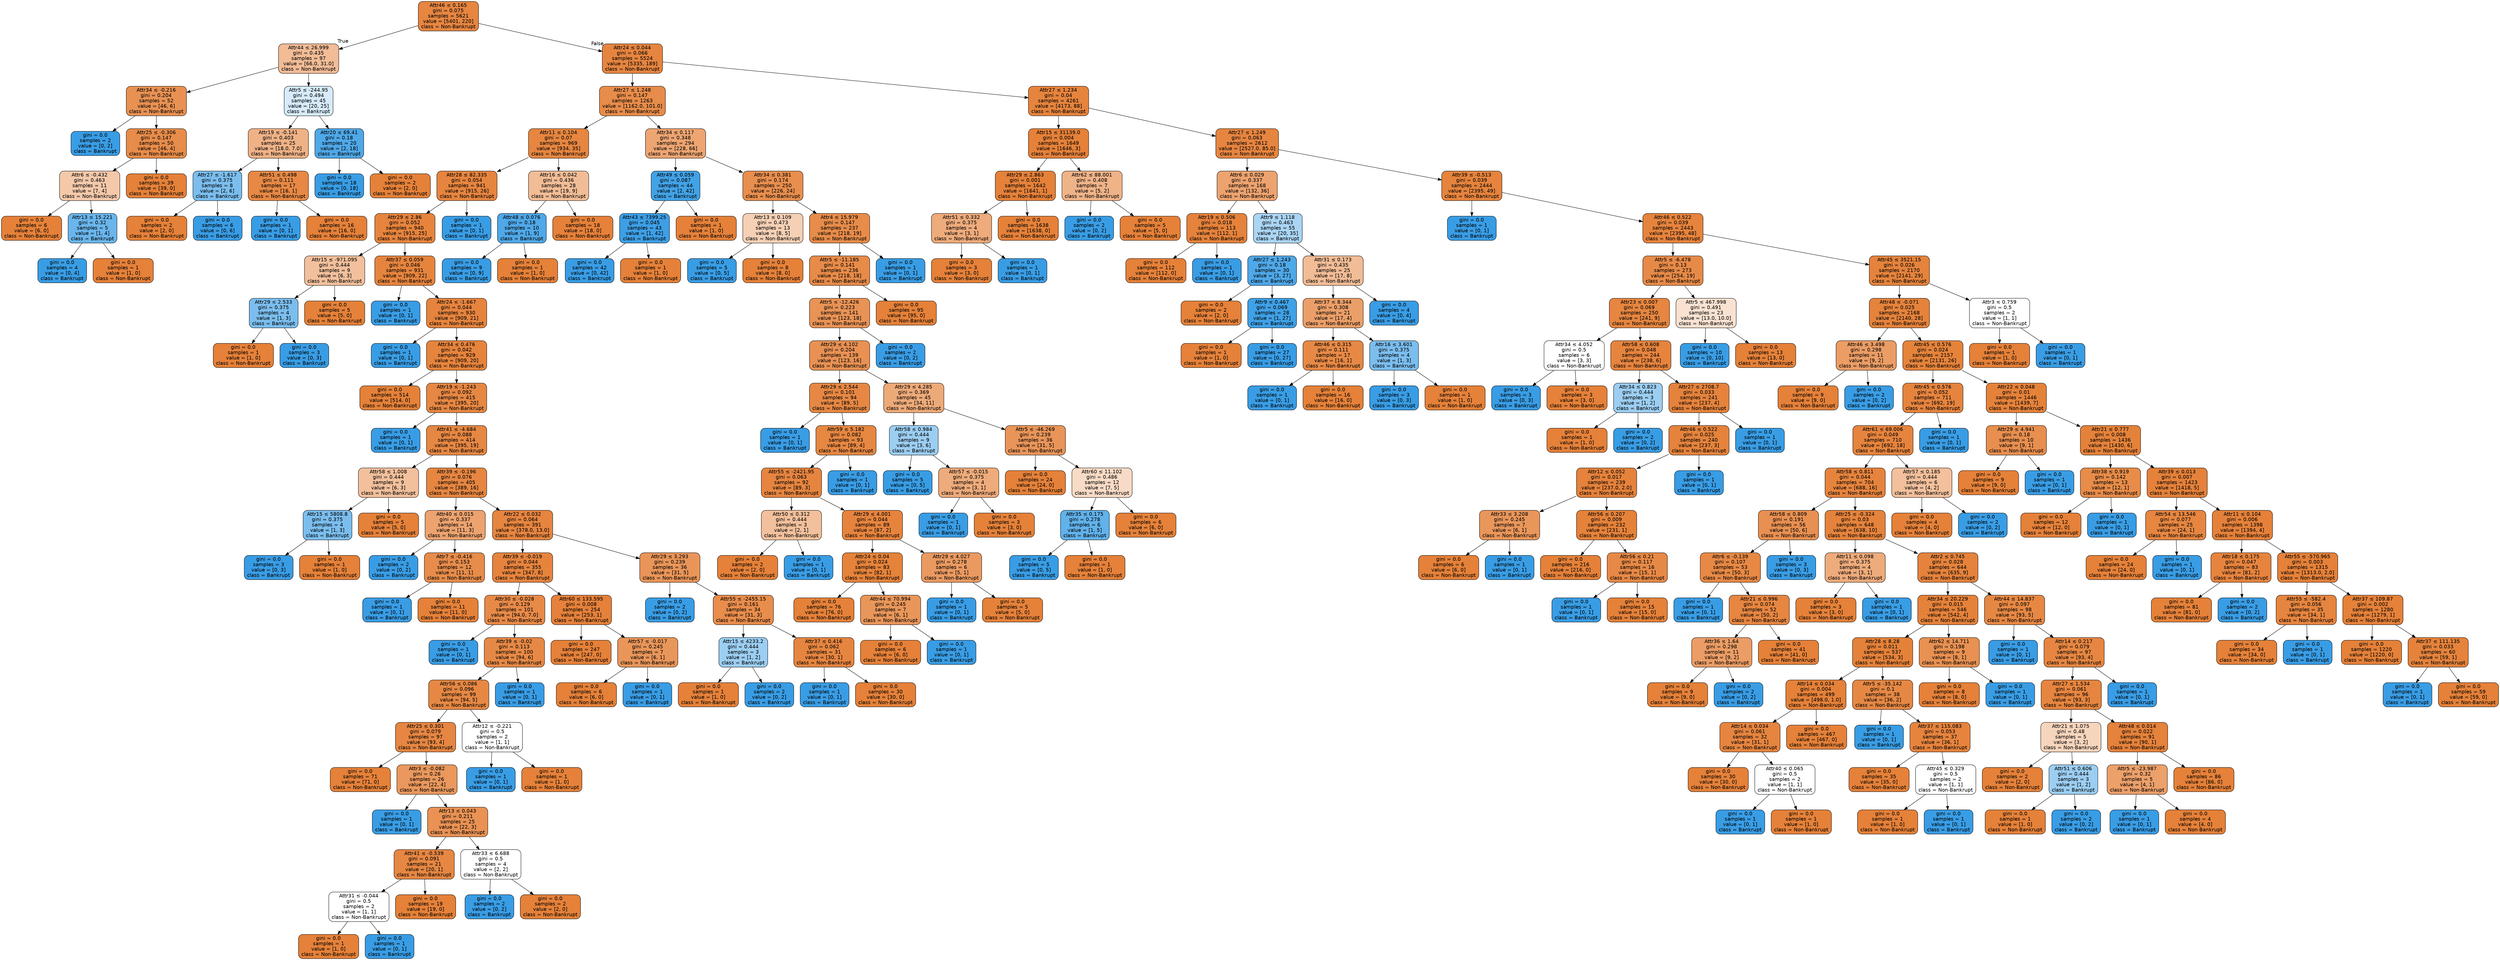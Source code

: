 digraph Tree {
node [shape=box, style="filled, rounded", color="black", fontname="helvetica"] ;
edge [fontname="helvetica"] ;
0 [label=<Attr46 &le; 0.165<br/>gini = 0.075<br/>samples = 5621<br/>value = [5401, 220]<br/>class = Non-Bankrupt>, fillcolor="#e68641"] ;
1 [label=<Attr44 &le; 26.999<br/>gini = 0.435<br/>samples = 97<br/>value = [66.0, 31.0]<br/>class = Non-Bankrupt>, fillcolor="#f1bc96"] ;
0 -> 1 [labeldistance=2.5, labelangle=45, headlabel="True"] ;
2 [label=<Attr34 &le; -0.216<br/>gini = 0.204<br/>samples = 52<br/>value = [46, 6]<br/>class = Non-Bankrupt>, fillcolor="#e89153"] ;
1 -> 2 ;
3 [label=<gini = 0.0<br/>samples = 2<br/>value = [0, 2]<br/>class = Bankrupt>, fillcolor="#399de5"] ;
2 -> 3 ;
4 [label=<Attr25 &le; -0.306<br/>gini = 0.147<br/>samples = 50<br/>value = [46, 4]<br/>class = Non-Bankrupt>, fillcolor="#e78c4a"] ;
2 -> 4 ;
5 [label=<Attr6 &le; -0.432<br/>gini = 0.463<br/>samples = 11<br/>value = [7, 4]<br/>class = Non-Bankrupt>, fillcolor="#f4c9aa"] ;
4 -> 5 ;
6 [label=<gini = 0.0<br/>samples = 6<br/>value = [6, 0]<br/>class = Non-Bankrupt>, fillcolor="#e58139"] ;
5 -> 6 ;
7 [label=<Attr13 &le; 15.221<br/>gini = 0.32<br/>samples = 5<br/>value = [1, 4]<br/>class = Bankrupt>, fillcolor="#6ab6ec"] ;
5 -> 7 ;
8 [label=<gini = 0.0<br/>samples = 4<br/>value = [0, 4]<br/>class = Bankrupt>, fillcolor="#399de5"] ;
7 -> 8 ;
9 [label=<gini = 0.0<br/>samples = 1<br/>value = [1, 0]<br/>class = Non-Bankrupt>, fillcolor="#e58139"] ;
7 -> 9 ;
10 [label=<gini = 0.0<br/>samples = 39<br/>value = [39, 0]<br/>class = Non-Bankrupt>, fillcolor="#e58139"] ;
4 -> 10 ;
11 [label=<Attr5 &le; -244.95<br/>gini = 0.494<br/>samples = 45<br/>value = [20, 25]<br/>class = Bankrupt>, fillcolor="#d7ebfa"] ;
1 -> 11 ;
12 [label=<Attr19 &le; -0.141<br/>gini = 0.403<br/>samples = 25<br/>value = [18.0, 7.0]<br/>class = Non-Bankrupt>, fillcolor="#efb286"] ;
11 -> 12 ;
13 [label=<Attr27 &le; -1.617<br/>gini = 0.375<br/>samples = 8<br/>value = [2, 6]<br/>class = Bankrupt>, fillcolor="#7bbeee"] ;
12 -> 13 ;
14 [label=<gini = 0.0<br/>samples = 2<br/>value = [2, 0]<br/>class = Non-Bankrupt>, fillcolor="#e58139"] ;
13 -> 14 ;
15 [label=<gini = 0.0<br/>samples = 6<br/>value = [0, 6]<br/>class = Bankrupt>, fillcolor="#399de5"] ;
13 -> 15 ;
16 [label=<Attr51 &le; 0.498<br/>gini = 0.111<br/>samples = 17<br/>value = [16, 1]<br/>class = Non-Bankrupt>, fillcolor="#e78945"] ;
12 -> 16 ;
17 [label=<gini = 0.0<br/>samples = 1<br/>value = [0, 1]<br/>class = Bankrupt>, fillcolor="#399de5"] ;
16 -> 17 ;
18 [label=<gini = 0.0<br/>samples = 16<br/>value = [16, 0]<br/>class = Non-Bankrupt>, fillcolor="#e58139"] ;
16 -> 18 ;
19 [label=<Attr20 &le; 69.41<br/>gini = 0.18<br/>samples = 20<br/>value = [2, 18]<br/>class = Bankrupt>, fillcolor="#4fa8e8"] ;
11 -> 19 ;
20 [label=<gini = 0.0<br/>samples = 18<br/>value = [0, 18]<br/>class = Bankrupt>, fillcolor="#399de5"] ;
19 -> 20 ;
21 [label=<gini = 0.0<br/>samples = 2<br/>value = [2, 0]<br/>class = Non-Bankrupt>, fillcolor="#e58139"] ;
19 -> 21 ;
22 [label=<Attr24 &le; 0.044<br/>gini = 0.066<br/>samples = 5524<br/>value = [5335, 189]<br/>class = Non-Bankrupt>, fillcolor="#e68540"] ;
0 -> 22 [labeldistance=2.5, labelangle=-45, headlabel="False"] ;
23 [label=<Attr27 &le; 1.248<br/>gini = 0.147<br/>samples = 1263<br/>value = [1162.0, 101.0]<br/>class = Non-Bankrupt>, fillcolor="#e78c4a"] ;
22 -> 23 ;
24 [label=<Attr11 &le; 0.104<br/>gini = 0.07<br/>samples = 969<br/>value = [934, 35]<br/>class = Non-Bankrupt>, fillcolor="#e68640"] ;
23 -> 24 ;
25 [label=<Attr28 &le; 82.335<br/>gini = 0.054<br/>samples = 941<br/>value = [915, 26]<br/>class = Non-Bankrupt>, fillcolor="#e6853f"] ;
24 -> 25 ;
26 [label=<Attr29 &le; 2.86<br/>gini = 0.052<br/>samples = 940<br/>value = [915, 25]<br/>class = Non-Bankrupt>, fillcolor="#e6843e"] ;
25 -> 26 ;
27 [label=<Attr15 &le; -971.095<br/>gini = 0.444<br/>samples = 9<br/>value = [6, 3]<br/>class = Non-Bankrupt>, fillcolor="#f2c09c"] ;
26 -> 27 ;
28 [label=<Attr29 &le; 2.533<br/>gini = 0.375<br/>samples = 4<br/>value = [1, 3]<br/>class = Bankrupt>, fillcolor="#7bbeee"] ;
27 -> 28 ;
29 [label=<gini = 0.0<br/>samples = 1<br/>value = [1, 0]<br/>class = Non-Bankrupt>, fillcolor="#e58139"] ;
28 -> 29 ;
30 [label=<gini = 0.0<br/>samples = 3<br/>value = [0, 3]<br/>class = Bankrupt>, fillcolor="#399de5"] ;
28 -> 30 ;
31 [label=<gini = 0.0<br/>samples = 5<br/>value = [5, 0]<br/>class = Non-Bankrupt>, fillcolor="#e58139"] ;
27 -> 31 ;
32 [label=<Attr37 &le; 0.059<br/>gini = 0.046<br/>samples = 931<br/>value = [909, 22]<br/>class = Non-Bankrupt>, fillcolor="#e6843e"] ;
26 -> 32 ;
33 [label=<gini = 0.0<br/>samples = 1<br/>value = [0, 1]<br/>class = Bankrupt>, fillcolor="#399de5"] ;
32 -> 33 ;
34 [label=<Attr24 &le; -1.667<br/>gini = 0.044<br/>samples = 930<br/>value = [909, 21]<br/>class = Non-Bankrupt>, fillcolor="#e6843e"] ;
32 -> 34 ;
35 [label=<gini = 0.0<br/>samples = 1<br/>value = [0, 1]<br/>class = Bankrupt>, fillcolor="#399de5"] ;
34 -> 35 ;
36 [label=<Attr34 &le; 0.476<br/>gini = 0.042<br/>samples = 929<br/>value = [909, 20]<br/>class = Non-Bankrupt>, fillcolor="#e6843d"] ;
34 -> 36 ;
37 [label=<gini = 0.0<br/>samples = 514<br/>value = [514, 0]<br/>class = Non-Bankrupt>, fillcolor="#e58139"] ;
36 -> 37 ;
38 [label=<Attr19 &le; -1.243<br/>gini = 0.092<br/>samples = 415<br/>value = [395, 20]<br/>class = Non-Bankrupt>, fillcolor="#e68743"] ;
36 -> 38 ;
39 [label=<gini = 0.0<br/>samples = 1<br/>value = [0, 1]<br/>class = Bankrupt>, fillcolor="#399de5"] ;
38 -> 39 ;
40 [label=<Attr41 &le; -4.684<br/>gini = 0.088<br/>samples = 414<br/>value = [395, 19]<br/>class = Non-Bankrupt>, fillcolor="#e68743"] ;
38 -> 40 ;
41 [label=<Attr58 &le; 1.008<br/>gini = 0.444<br/>samples = 9<br/>value = [6, 3]<br/>class = Non-Bankrupt>, fillcolor="#f2c09c"] ;
40 -> 41 ;
42 [label=<Attr15 &le; 5808.8<br/>gini = 0.375<br/>samples = 4<br/>value = [1, 3]<br/>class = Bankrupt>, fillcolor="#7bbeee"] ;
41 -> 42 ;
43 [label=<gini = 0.0<br/>samples = 3<br/>value = [0, 3]<br/>class = Bankrupt>, fillcolor="#399de5"] ;
42 -> 43 ;
44 [label=<gini = 0.0<br/>samples = 1<br/>value = [1, 0]<br/>class = Non-Bankrupt>, fillcolor="#e58139"] ;
42 -> 44 ;
45 [label=<gini = 0.0<br/>samples = 5<br/>value = [5, 0]<br/>class = Non-Bankrupt>, fillcolor="#e58139"] ;
41 -> 45 ;
46 [label=<Attr39 &le; -0.196<br/>gini = 0.076<br/>samples = 405<br/>value = [389, 16]<br/>class = Non-Bankrupt>, fillcolor="#e68641"] ;
40 -> 46 ;
47 [label=<Attr40 &le; 0.015<br/>gini = 0.337<br/>samples = 14<br/>value = [11, 3]<br/>class = Non-Bankrupt>, fillcolor="#eca36f"] ;
46 -> 47 ;
48 [label=<gini = 0.0<br/>samples = 2<br/>value = [0, 2]<br/>class = Bankrupt>, fillcolor="#399de5"] ;
47 -> 48 ;
49 [label=<Attr7 &le; -0.416<br/>gini = 0.153<br/>samples = 12<br/>value = [11, 1]<br/>class = Non-Bankrupt>, fillcolor="#e78c4b"] ;
47 -> 49 ;
50 [label=<gini = 0.0<br/>samples = 1<br/>value = [0, 1]<br/>class = Bankrupt>, fillcolor="#399de5"] ;
49 -> 50 ;
51 [label=<gini = 0.0<br/>samples = 11<br/>value = [11, 0]<br/>class = Non-Bankrupt>, fillcolor="#e58139"] ;
49 -> 51 ;
52 [label=<Attr22 &le; 0.032<br/>gini = 0.064<br/>samples = 391<br/>value = [378.0, 13.0]<br/>class = Non-Bankrupt>, fillcolor="#e68540"] ;
46 -> 52 ;
53 [label=<Attr39 &le; -0.019<br/>gini = 0.044<br/>samples = 355<br/>value = [347, 8]<br/>class = Non-Bankrupt>, fillcolor="#e6843e"] ;
52 -> 53 ;
54 [label=<Attr30 &le; -0.028<br/>gini = 0.129<br/>samples = 101<br/>value = [94.0, 7.0]<br/>class = Non-Bankrupt>, fillcolor="#e78a48"] ;
53 -> 54 ;
55 [label=<gini = 0.0<br/>samples = 1<br/>value = [0, 1]<br/>class = Bankrupt>, fillcolor="#399de5"] ;
54 -> 55 ;
56 [label=<Attr39 &le; -0.02<br/>gini = 0.113<br/>samples = 100<br/>value = [94, 6]<br/>class = Non-Bankrupt>, fillcolor="#e78946"] ;
54 -> 56 ;
57 [label=<Attr56 &le; 0.086<br/>gini = 0.096<br/>samples = 99<br/>value = [94, 5]<br/>class = Non-Bankrupt>, fillcolor="#e68844"] ;
56 -> 57 ;
58 [label=<Attr25 &le; 0.301<br/>gini = 0.079<br/>samples = 97<br/>value = [93, 4]<br/>class = Non-Bankrupt>, fillcolor="#e68642"] ;
57 -> 58 ;
59 [label=<gini = 0.0<br/>samples = 71<br/>value = [71, 0]<br/>class = Non-Bankrupt>, fillcolor="#e58139"] ;
58 -> 59 ;
60 [label=<Attr3 &le; -0.082<br/>gini = 0.26<br/>samples = 26<br/>value = [22, 4]<br/>class = Non-Bankrupt>, fillcolor="#ea985d"] ;
58 -> 60 ;
61 [label=<gini = 0.0<br/>samples = 1<br/>value = [0, 1]<br/>class = Bankrupt>, fillcolor="#399de5"] ;
60 -> 61 ;
62 [label=<Attr13 &le; 0.043<br/>gini = 0.211<br/>samples = 25<br/>value = [22, 3]<br/>class = Non-Bankrupt>, fillcolor="#e99254"] ;
60 -> 62 ;
63 [label=<Attr41 &le; -0.539<br/>gini = 0.091<br/>samples = 21<br/>value = [20, 1]<br/>class = Non-Bankrupt>, fillcolor="#e68743"] ;
62 -> 63 ;
64 [label=<Attr31 &le; -0.044<br/>gini = 0.5<br/>samples = 2<br/>value = [1, 1]<br/>class = Non-Bankrupt>, fillcolor="#ffffff"] ;
63 -> 64 ;
65 [label=<gini = 0.0<br/>samples = 1<br/>value = [1, 0]<br/>class = Non-Bankrupt>, fillcolor="#e58139"] ;
64 -> 65 ;
66 [label=<gini = 0.0<br/>samples = 1<br/>value = [0, 1]<br/>class = Bankrupt>, fillcolor="#399de5"] ;
64 -> 66 ;
67 [label=<gini = 0.0<br/>samples = 19<br/>value = [19, 0]<br/>class = Non-Bankrupt>, fillcolor="#e58139"] ;
63 -> 67 ;
68 [label=<Attr33 &le; 6.688<br/>gini = 0.5<br/>samples = 4<br/>value = [2, 2]<br/>class = Non-Bankrupt>, fillcolor="#ffffff"] ;
62 -> 68 ;
69 [label=<gini = 0.0<br/>samples = 2<br/>value = [0, 2]<br/>class = Bankrupt>, fillcolor="#399de5"] ;
68 -> 69 ;
70 [label=<gini = 0.0<br/>samples = 2<br/>value = [2, 0]<br/>class = Non-Bankrupt>, fillcolor="#e58139"] ;
68 -> 70 ;
71 [label=<Attr12 &le; -0.221<br/>gini = 0.5<br/>samples = 2<br/>value = [1, 1]<br/>class = Non-Bankrupt>, fillcolor="#ffffff"] ;
57 -> 71 ;
72 [label=<gini = 0.0<br/>samples = 1<br/>value = [0, 1]<br/>class = Bankrupt>, fillcolor="#399de5"] ;
71 -> 72 ;
73 [label=<gini = 0.0<br/>samples = 1<br/>value = [1, 0]<br/>class = Non-Bankrupt>, fillcolor="#e58139"] ;
71 -> 73 ;
74 [label=<gini = 0.0<br/>samples = 1<br/>value = [0, 1]<br/>class = Bankrupt>, fillcolor="#399de5"] ;
56 -> 74 ;
75 [label=<Attr60 &le; 133.595<br/>gini = 0.008<br/>samples = 254<br/>value = [253, 1]<br/>class = Non-Bankrupt>, fillcolor="#e5813a"] ;
53 -> 75 ;
76 [label=<gini = 0.0<br/>samples = 247<br/>value = [247, 0]<br/>class = Non-Bankrupt>, fillcolor="#e58139"] ;
75 -> 76 ;
77 [label=<Attr57 &le; -0.017<br/>gini = 0.245<br/>samples = 7<br/>value = [6, 1]<br/>class = Non-Bankrupt>, fillcolor="#e9965a"] ;
75 -> 77 ;
78 [label=<gini = 0.0<br/>samples = 6<br/>value = [6, 0]<br/>class = Non-Bankrupt>, fillcolor="#e58139"] ;
77 -> 78 ;
79 [label=<gini = 0.0<br/>samples = 1<br/>value = [0, 1]<br/>class = Bankrupt>, fillcolor="#399de5"] ;
77 -> 79 ;
80 [label=<Attr29 &le; 3.293<br/>gini = 0.239<br/>samples = 36<br/>value = [31, 5]<br/>class = Non-Bankrupt>, fillcolor="#e99559"] ;
52 -> 80 ;
81 [label=<gini = 0.0<br/>samples = 2<br/>value = [0, 2]<br/>class = Bankrupt>, fillcolor="#399de5"] ;
80 -> 81 ;
82 [label=<Attr55 &le; -2455.15<br/>gini = 0.161<br/>samples = 34<br/>value = [31, 3]<br/>class = Non-Bankrupt>, fillcolor="#e88d4c"] ;
80 -> 82 ;
83 [label=<Attr15 &le; 4233.2<br/>gini = 0.444<br/>samples = 3<br/>value = [1, 2]<br/>class = Bankrupt>, fillcolor="#9ccef2"] ;
82 -> 83 ;
84 [label=<gini = 0.0<br/>samples = 1<br/>value = [1, 0]<br/>class = Non-Bankrupt>, fillcolor="#e58139"] ;
83 -> 84 ;
85 [label=<gini = 0.0<br/>samples = 2<br/>value = [0, 2]<br/>class = Bankrupt>, fillcolor="#399de5"] ;
83 -> 85 ;
86 [label=<Attr37 &le; 0.416<br/>gini = 0.062<br/>samples = 31<br/>value = [30, 1]<br/>class = Non-Bankrupt>, fillcolor="#e68540"] ;
82 -> 86 ;
87 [label=<gini = 0.0<br/>samples = 1<br/>value = [0, 1]<br/>class = Bankrupt>, fillcolor="#399de5"] ;
86 -> 87 ;
88 [label=<gini = 0.0<br/>samples = 30<br/>value = [30, 0]<br/>class = Non-Bankrupt>, fillcolor="#e58139"] ;
86 -> 88 ;
89 [label=<gini = 0.0<br/>samples = 1<br/>value = [0, 1]<br/>class = Bankrupt>, fillcolor="#399de5"] ;
25 -> 89 ;
90 [label=<Attr16 &le; 0.042<br/>gini = 0.436<br/>samples = 28<br/>value = [19, 9]<br/>class = Non-Bankrupt>, fillcolor="#f1bd97"] ;
24 -> 90 ;
91 [label=<Attr48 &le; 0.076<br/>gini = 0.18<br/>samples = 10<br/>value = [1, 9]<br/>class = Bankrupt>, fillcolor="#4fa8e8"] ;
90 -> 91 ;
92 [label=<gini = 0.0<br/>samples = 9<br/>value = [0, 9]<br/>class = Bankrupt>, fillcolor="#399de5"] ;
91 -> 92 ;
93 [label=<gini = 0.0<br/>samples = 1<br/>value = [1, 0]<br/>class = Non-Bankrupt>, fillcolor="#e58139"] ;
91 -> 93 ;
94 [label=<gini = 0.0<br/>samples = 18<br/>value = [18, 0]<br/>class = Non-Bankrupt>, fillcolor="#e58139"] ;
90 -> 94 ;
95 [label=<Attr34 &le; 0.117<br/>gini = 0.348<br/>samples = 294<br/>value = [228, 66]<br/>class = Non-Bankrupt>, fillcolor="#eda572"] ;
23 -> 95 ;
96 [label=<Attr49 &le; 0.059<br/>gini = 0.087<br/>samples = 44<br/>value = [2, 42]<br/>class = Bankrupt>, fillcolor="#42a2e6"] ;
95 -> 96 ;
97 [label=<Attr43 &le; 7399.25<br/>gini = 0.045<br/>samples = 43<br/>value = [1, 42]<br/>class = Bankrupt>, fillcolor="#3e9fe6"] ;
96 -> 97 ;
98 [label=<gini = 0.0<br/>samples = 42<br/>value = [0, 42]<br/>class = Bankrupt>, fillcolor="#399de5"] ;
97 -> 98 ;
99 [label=<gini = 0.0<br/>samples = 1<br/>value = [1, 0]<br/>class = Non-Bankrupt>, fillcolor="#e58139"] ;
97 -> 99 ;
100 [label=<gini = 0.0<br/>samples = 1<br/>value = [1, 0]<br/>class = Non-Bankrupt>, fillcolor="#e58139"] ;
96 -> 100 ;
101 [label=<Attr34 &le; 0.381<br/>gini = 0.174<br/>samples = 250<br/>value = [226, 24]<br/>class = Non-Bankrupt>, fillcolor="#e88e4e"] ;
95 -> 101 ;
102 [label=<Attr13 &le; 0.109<br/>gini = 0.473<br/>samples = 13<br/>value = [8, 5]<br/>class = Non-Bankrupt>, fillcolor="#f5d0b5"] ;
101 -> 102 ;
103 [label=<gini = 0.0<br/>samples = 5<br/>value = [0, 5]<br/>class = Bankrupt>, fillcolor="#399de5"] ;
102 -> 103 ;
104 [label=<gini = 0.0<br/>samples = 8<br/>value = [8, 0]<br/>class = Non-Bankrupt>, fillcolor="#e58139"] ;
102 -> 104 ;
105 [label=<Attr4 &le; 15.979<br/>gini = 0.147<br/>samples = 237<br/>value = [218, 19]<br/>class = Non-Bankrupt>, fillcolor="#e78c4a"] ;
101 -> 105 ;
106 [label=<Attr5 &le; -11.185<br/>gini = 0.141<br/>samples = 236<br/>value = [218, 18]<br/>class = Non-Bankrupt>, fillcolor="#e78b49"] ;
105 -> 106 ;
107 [label=<Attr5 &le; -12.426<br/>gini = 0.223<br/>samples = 141<br/>value = [123, 18]<br/>class = Non-Bankrupt>, fillcolor="#e99356"] ;
106 -> 107 ;
108 [label=<Attr29 &le; 4.102<br/>gini = 0.204<br/>samples = 139<br/>value = [123, 16]<br/>class = Non-Bankrupt>, fillcolor="#e89153"] ;
107 -> 108 ;
109 [label=<Attr29 &le; 2.544<br/>gini = 0.101<br/>samples = 94<br/>value = [89, 5]<br/>class = Non-Bankrupt>, fillcolor="#e68844"] ;
108 -> 109 ;
110 [label=<gini = 0.0<br/>samples = 1<br/>value = [0, 1]<br/>class = Bankrupt>, fillcolor="#399de5"] ;
109 -> 110 ;
111 [label=<Attr59 &le; 5.182<br/>gini = 0.082<br/>samples = 93<br/>value = [89, 4]<br/>class = Non-Bankrupt>, fillcolor="#e68742"] ;
109 -> 111 ;
112 [label=<Attr55 &le; -2421.95<br/>gini = 0.063<br/>samples = 92<br/>value = [89, 3]<br/>class = Non-Bankrupt>, fillcolor="#e68540"] ;
111 -> 112 ;
113 [label=<Attr50 &le; 0.312<br/>gini = 0.444<br/>samples = 3<br/>value = [2, 1]<br/>class = Non-Bankrupt>, fillcolor="#f2c09c"] ;
112 -> 113 ;
114 [label=<gini = 0.0<br/>samples = 2<br/>value = [2, 0]<br/>class = Non-Bankrupt>, fillcolor="#e58139"] ;
113 -> 114 ;
115 [label=<gini = 0.0<br/>samples = 1<br/>value = [0, 1]<br/>class = Bankrupt>, fillcolor="#399de5"] ;
113 -> 115 ;
116 [label=<Attr29 &le; 4.001<br/>gini = 0.044<br/>samples = 89<br/>value = [87, 2]<br/>class = Non-Bankrupt>, fillcolor="#e6843e"] ;
112 -> 116 ;
117 [label=<Attr24 &le; 0.04<br/>gini = 0.024<br/>samples = 83<br/>value = [82, 1]<br/>class = Non-Bankrupt>, fillcolor="#e5833b"] ;
116 -> 117 ;
118 [label=<gini = 0.0<br/>samples = 76<br/>value = [76, 0]<br/>class = Non-Bankrupt>, fillcolor="#e58139"] ;
117 -> 118 ;
119 [label=<Attr44 &le; 70.994<br/>gini = 0.245<br/>samples = 7<br/>value = [6, 1]<br/>class = Non-Bankrupt>, fillcolor="#e9965a"] ;
117 -> 119 ;
120 [label=<gini = 0.0<br/>samples = 6<br/>value = [6, 0]<br/>class = Non-Bankrupt>, fillcolor="#e58139"] ;
119 -> 120 ;
121 [label=<gini = 0.0<br/>samples = 1<br/>value = [0, 1]<br/>class = Bankrupt>, fillcolor="#399de5"] ;
119 -> 121 ;
122 [label=<Attr29 &le; 4.027<br/>gini = 0.278<br/>samples = 6<br/>value = [5, 1]<br/>class = Non-Bankrupt>, fillcolor="#ea9a61"] ;
116 -> 122 ;
123 [label=<gini = 0.0<br/>samples = 1<br/>value = [0, 1]<br/>class = Bankrupt>, fillcolor="#399de5"] ;
122 -> 123 ;
124 [label=<gini = 0.0<br/>samples = 5<br/>value = [5, 0]<br/>class = Non-Bankrupt>, fillcolor="#e58139"] ;
122 -> 124 ;
125 [label=<gini = 0.0<br/>samples = 1<br/>value = [0, 1]<br/>class = Bankrupt>, fillcolor="#399de5"] ;
111 -> 125 ;
126 [label=<Attr29 &le; 4.285<br/>gini = 0.369<br/>samples = 45<br/>value = [34, 11]<br/>class = Non-Bankrupt>, fillcolor="#edaa79"] ;
108 -> 126 ;
127 [label=<Attr58 &le; 0.984<br/>gini = 0.444<br/>samples = 9<br/>value = [3, 6]<br/>class = Bankrupt>, fillcolor="#9ccef2"] ;
126 -> 127 ;
128 [label=<gini = 0.0<br/>samples = 5<br/>value = [0, 5]<br/>class = Bankrupt>, fillcolor="#399de5"] ;
127 -> 128 ;
129 [label=<Attr57 &le; -0.015<br/>gini = 0.375<br/>samples = 4<br/>value = [3, 1]<br/>class = Non-Bankrupt>, fillcolor="#eeab7b"] ;
127 -> 129 ;
130 [label=<gini = 0.0<br/>samples = 1<br/>value = [0, 1]<br/>class = Bankrupt>, fillcolor="#399de5"] ;
129 -> 130 ;
131 [label=<gini = 0.0<br/>samples = 3<br/>value = [3, 0]<br/>class = Non-Bankrupt>, fillcolor="#e58139"] ;
129 -> 131 ;
132 [label=<Attr5 &le; -46.269<br/>gini = 0.239<br/>samples = 36<br/>value = [31, 5]<br/>class = Non-Bankrupt>, fillcolor="#e99559"] ;
126 -> 132 ;
133 [label=<gini = 0.0<br/>samples = 24<br/>value = [24, 0]<br/>class = Non-Bankrupt>, fillcolor="#e58139"] ;
132 -> 133 ;
134 [label=<Attr60 &le; 11.102<br/>gini = 0.486<br/>samples = 12<br/>value = [7, 5]<br/>class = Non-Bankrupt>, fillcolor="#f8dbc6"] ;
132 -> 134 ;
135 [label=<Attr35 &le; 0.175<br/>gini = 0.278<br/>samples = 6<br/>value = [1, 5]<br/>class = Bankrupt>, fillcolor="#61b1ea"] ;
134 -> 135 ;
136 [label=<gini = 0.0<br/>samples = 5<br/>value = [0, 5]<br/>class = Bankrupt>, fillcolor="#399de5"] ;
135 -> 136 ;
137 [label=<gini = 0.0<br/>samples = 1<br/>value = [1, 0]<br/>class = Non-Bankrupt>, fillcolor="#e58139"] ;
135 -> 137 ;
138 [label=<gini = 0.0<br/>samples = 6<br/>value = [6, 0]<br/>class = Non-Bankrupt>, fillcolor="#e58139"] ;
134 -> 138 ;
139 [label=<gini = 0.0<br/>samples = 2<br/>value = [0, 2]<br/>class = Bankrupt>, fillcolor="#399de5"] ;
107 -> 139 ;
140 [label=<gini = 0.0<br/>samples = 95<br/>value = [95, 0]<br/>class = Non-Bankrupt>, fillcolor="#e58139"] ;
106 -> 140 ;
141 [label=<gini = 0.0<br/>samples = 1<br/>value = [0, 1]<br/>class = Bankrupt>, fillcolor="#399de5"] ;
105 -> 141 ;
142 [label=<Attr27 &le; 1.234<br/>gini = 0.04<br/>samples = 4261<br/>value = [4173, 88]<br/>class = Non-Bankrupt>, fillcolor="#e6843d"] ;
22 -> 142 ;
143 [label=<Attr15 &le; 31139.0<br/>gini = 0.004<br/>samples = 1649<br/>value = [1646, 3]<br/>class = Non-Bankrupt>, fillcolor="#e58139"] ;
142 -> 143 ;
144 [label=<Attr29 &le; 2.863<br/>gini = 0.001<br/>samples = 1642<br/>value = [1641, 1]<br/>class = Non-Bankrupt>, fillcolor="#e58139"] ;
143 -> 144 ;
145 [label=<Attr51 &le; 0.332<br/>gini = 0.375<br/>samples = 4<br/>value = [3, 1]<br/>class = Non-Bankrupt>, fillcolor="#eeab7b"] ;
144 -> 145 ;
146 [label=<gini = 0.0<br/>samples = 3<br/>value = [3, 0]<br/>class = Non-Bankrupt>, fillcolor="#e58139"] ;
145 -> 146 ;
147 [label=<gini = 0.0<br/>samples = 1<br/>value = [0, 1]<br/>class = Bankrupt>, fillcolor="#399de5"] ;
145 -> 147 ;
148 [label=<gini = 0.0<br/>samples = 1638<br/>value = [1638, 0]<br/>class = Non-Bankrupt>, fillcolor="#e58139"] ;
144 -> 148 ;
149 [label=<Attr62 &le; 88.001<br/>gini = 0.408<br/>samples = 7<br/>value = [5, 2]<br/>class = Non-Bankrupt>, fillcolor="#efb388"] ;
143 -> 149 ;
150 [label=<gini = 0.0<br/>samples = 2<br/>value = [0, 2]<br/>class = Bankrupt>, fillcolor="#399de5"] ;
149 -> 150 ;
151 [label=<gini = 0.0<br/>samples = 5<br/>value = [5, 0]<br/>class = Non-Bankrupt>, fillcolor="#e58139"] ;
149 -> 151 ;
152 [label=<Attr27 &le; 1.249<br/>gini = 0.063<br/>samples = 2612<br/>value = [2527.0, 85.0]<br/>class = Non-Bankrupt>, fillcolor="#e68540"] ;
142 -> 152 ;
153 [label=<Attr6 &le; 0.029<br/>gini = 0.337<br/>samples = 168<br/>value = [132, 36]<br/>class = Non-Bankrupt>, fillcolor="#eca36f"] ;
152 -> 153 ;
154 [label=<Attr19 &le; 0.506<br/>gini = 0.018<br/>samples = 113<br/>value = [112, 1]<br/>class = Non-Bankrupt>, fillcolor="#e5823b"] ;
153 -> 154 ;
155 [label=<gini = 0.0<br/>samples = 112<br/>value = [112, 0]<br/>class = Non-Bankrupt>, fillcolor="#e58139"] ;
154 -> 155 ;
156 [label=<gini = 0.0<br/>samples = 1<br/>value = [0, 1]<br/>class = Bankrupt>, fillcolor="#399de5"] ;
154 -> 156 ;
157 [label=<Attr9 &le; 1.118<br/>gini = 0.463<br/>samples = 55<br/>value = [20, 35]<br/>class = Bankrupt>, fillcolor="#aad5f4"] ;
153 -> 157 ;
158 [label=<Attr27 &le; 1.243<br/>gini = 0.18<br/>samples = 30<br/>value = [3, 27]<br/>class = Bankrupt>, fillcolor="#4fa8e8"] ;
157 -> 158 ;
159 [label=<gini = 0.0<br/>samples = 2<br/>value = [2, 0]<br/>class = Non-Bankrupt>, fillcolor="#e58139"] ;
158 -> 159 ;
160 [label=<Attr9 &le; 0.467<br/>gini = 0.069<br/>samples = 28<br/>value = [1, 27]<br/>class = Bankrupt>, fillcolor="#40a1e6"] ;
158 -> 160 ;
161 [label=<gini = 0.0<br/>samples = 1<br/>value = [1, 0]<br/>class = Non-Bankrupt>, fillcolor="#e58139"] ;
160 -> 161 ;
162 [label=<gini = 0.0<br/>samples = 27<br/>value = [0, 27]<br/>class = Bankrupt>, fillcolor="#399de5"] ;
160 -> 162 ;
163 [label=<Attr31 &le; 0.173<br/>gini = 0.435<br/>samples = 25<br/>value = [17, 8]<br/>class = Non-Bankrupt>, fillcolor="#f1bc96"] ;
157 -> 163 ;
164 [label=<Attr37 &le; 8.344<br/>gini = 0.308<br/>samples = 21<br/>value = [17, 4]<br/>class = Non-Bankrupt>, fillcolor="#eb9f68"] ;
163 -> 164 ;
165 [label=<Attr46 &le; 0.315<br/>gini = 0.111<br/>samples = 17<br/>value = [16, 1]<br/>class = Non-Bankrupt>, fillcolor="#e78945"] ;
164 -> 165 ;
166 [label=<gini = 0.0<br/>samples = 1<br/>value = [0, 1]<br/>class = Bankrupt>, fillcolor="#399de5"] ;
165 -> 166 ;
167 [label=<gini = 0.0<br/>samples = 16<br/>value = [16, 0]<br/>class = Non-Bankrupt>, fillcolor="#e58139"] ;
165 -> 167 ;
168 [label=<Attr16 &le; 3.601<br/>gini = 0.375<br/>samples = 4<br/>value = [1, 3]<br/>class = Bankrupt>, fillcolor="#7bbeee"] ;
164 -> 168 ;
169 [label=<gini = 0.0<br/>samples = 3<br/>value = [0, 3]<br/>class = Bankrupt>, fillcolor="#399de5"] ;
168 -> 169 ;
170 [label=<gini = 0.0<br/>samples = 1<br/>value = [1, 0]<br/>class = Non-Bankrupt>, fillcolor="#e58139"] ;
168 -> 170 ;
171 [label=<gini = 0.0<br/>samples = 4<br/>value = [0, 4]<br/>class = Bankrupt>, fillcolor="#399de5"] ;
163 -> 171 ;
172 [label=<Attr39 &le; -0.513<br/>gini = 0.039<br/>samples = 2444<br/>value = [2395, 49]<br/>class = Non-Bankrupt>, fillcolor="#e6843d"] ;
152 -> 172 ;
173 [label=<gini = 0.0<br/>samples = 1<br/>value = [0, 1]<br/>class = Bankrupt>, fillcolor="#399de5"] ;
172 -> 173 ;
174 [label=<Attr46 &le; 0.522<br/>gini = 0.039<br/>samples = 2443<br/>value = [2395, 48]<br/>class = Non-Bankrupt>, fillcolor="#e6843d"] ;
172 -> 174 ;
175 [label=<Attr5 &le; -6.478<br/>gini = 0.13<br/>samples = 273<br/>value = [254, 19]<br/>class = Non-Bankrupt>, fillcolor="#e78a48"] ;
174 -> 175 ;
176 [label=<Attr23 &le; 0.007<br/>gini = 0.069<br/>samples = 250<br/>value = [241, 9]<br/>class = Non-Bankrupt>, fillcolor="#e68640"] ;
175 -> 176 ;
177 [label=<Attr34 &le; 4.052<br/>gini = 0.5<br/>samples = 6<br/>value = [3, 3]<br/>class = Non-Bankrupt>, fillcolor="#ffffff"] ;
176 -> 177 ;
178 [label=<gini = 0.0<br/>samples = 3<br/>value = [0, 3]<br/>class = Bankrupt>, fillcolor="#399de5"] ;
177 -> 178 ;
179 [label=<gini = 0.0<br/>samples = 3<br/>value = [3, 0]<br/>class = Non-Bankrupt>, fillcolor="#e58139"] ;
177 -> 179 ;
180 [label=<Attr58 &le; 0.608<br/>gini = 0.048<br/>samples = 244<br/>value = [238, 6]<br/>class = Non-Bankrupt>, fillcolor="#e6843e"] ;
176 -> 180 ;
181 [label=<Attr34 &le; 0.823<br/>gini = 0.444<br/>samples = 3<br/>value = [1, 2]<br/>class = Bankrupt>, fillcolor="#9ccef2"] ;
180 -> 181 ;
182 [label=<gini = 0.0<br/>samples = 1<br/>value = [1, 0]<br/>class = Non-Bankrupt>, fillcolor="#e58139"] ;
181 -> 182 ;
183 [label=<gini = 0.0<br/>samples = 2<br/>value = [0, 2]<br/>class = Bankrupt>, fillcolor="#399de5"] ;
181 -> 183 ;
184 [label=<Attr27 &le; 2708.7<br/>gini = 0.033<br/>samples = 241<br/>value = [237, 4]<br/>class = Non-Bankrupt>, fillcolor="#e5833c"] ;
180 -> 184 ;
185 [label=<Attr46 &le; 0.522<br/>gini = 0.025<br/>samples = 240<br/>value = [237, 3]<br/>class = Non-Bankrupt>, fillcolor="#e5833c"] ;
184 -> 185 ;
186 [label=<Attr12 &le; 0.052<br/>gini = 0.017<br/>samples = 239<br/>value = [237.0, 2.0]<br/>class = Non-Bankrupt>, fillcolor="#e5823b"] ;
185 -> 186 ;
187 [label=<Attr33 &le; 3.208<br/>gini = 0.245<br/>samples = 7<br/>value = [6, 1]<br/>class = Non-Bankrupt>, fillcolor="#e9965a"] ;
186 -> 187 ;
188 [label=<gini = 0.0<br/>samples = 6<br/>value = [6, 0]<br/>class = Non-Bankrupt>, fillcolor="#e58139"] ;
187 -> 188 ;
189 [label=<gini = 0.0<br/>samples = 1<br/>value = [0, 1]<br/>class = Bankrupt>, fillcolor="#399de5"] ;
187 -> 189 ;
190 [label=<Attr56 &le; 0.207<br/>gini = 0.009<br/>samples = 232<br/>value = [231, 1]<br/>class = Non-Bankrupt>, fillcolor="#e5823a"] ;
186 -> 190 ;
191 [label=<gini = 0.0<br/>samples = 216<br/>value = [216, 0]<br/>class = Non-Bankrupt>, fillcolor="#e58139"] ;
190 -> 191 ;
192 [label=<Attr56 &le; 0.21<br/>gini = 0.117<br/>samples = 16<br/>value = [15, 1]<br/>class = Non-Bankrupt>, fillcolor="#e78946"] ;
190 -> 192 ;
193 [label=<gini = 0.0<br/>samples = 1<br/>value = [0, 1]<br/>class = Bankrupt>, fillcolor="#399de5"] ;
192 -> 193 ;
194 [label=<gini = 0.0<br/>samples = 15<br/>value = [15, 0]<br/>class = Non-Bankrupt>, fillcolor="#e58139"] ;
192 -> 194 ;
195 [label=<gini = 0.0<br/>samples = 1<br/>value = [0, 1]<br/>class = Bankrupt>, fillcolor="#399de5"] ;
185 -> 195 ;
196 [label=<gini = 0.0<br/>samples = 1<br/>value = [0, 1]<br/>class = Bankrupt>, fillcolor="#399de5"] ;
184 -> 196 ;
197 [label=<Attr5 &le; 467.998<br/>gini = 0.491<br/>samples = 23<br/>value = [13.0, 10.0]<br/>class = Non-Bankrupt>, fillcolor="#f9e2d1"] ;
175 -> 197 ;
198 [label=<gini = 0.0<br/>samples = 10<br/>value = [0, 10]<br/>class = Bankrupt>, fillcolor="#399de5"] ;
197 -> 198 ;
199 [label=<gini = 0.0<br/>samples = 13<br/>value = [13, 0]<br/>class = Non-Bankrupt>, fillcolor="#e58139"] ;
197 -> 199 ;
200 [label=<Attr45 &le; 3521.15<br/>gini = 0.026<br/>samples = 2170<br/>value = [2141, 29]<br/>class = Non-Bankrupt>, fillcolor="#e5833c"] ;
174 -> 200 ;
201 [label=<Attr48 &le; -0.071<br/>gini = 0.025<br/>samples = 2168<br/>value = [2140, 28]<br/>class = Non-Bankrupt>, fillcolor="#e5833c"] ;
200 -> 201 ;
202 [label=<Attr46 &le; 3.498<br/>gini = 0.298<br/>samples = 11<br/>value = [9, 2]<br/>class = Non-Bankrupt>, fillcolor="#eb9d65"] ;
201 -> 202 ;
203 [label=<gini = 0.0<br/>samples = 9<br/>value = [9, 0]<br/>class = Non-Bankrupt>, fillcolor="#e58139"] ;
202 -> 203 ;
204 [label=<gini = 0.0<br/>samples = 2<br/>value = [0, 2]<br/>class = Bankrupt>, fillcolor="#399de5"] ;
202 -> 204 ;
205 [label=<Attr45 &le; 0.576<br/>gini = 0.024<br/>samples = 2157<br/>value = [2131, 26]<br/>class = Non-Bankrupt>, fillcolor="#e5833b"] ;
201 -> 205 ;
206 [label=<Attr45 &le; 0.576<br/>gini = 0.052<br/>samples = 711<br/>value = [692, 19]<br/>class = Non-Bankrupt>, fillcolor="#e6843e"] ;
205 -> 206 ;
207 [label=<Attr61 &le; 69.006<br/>gini = 0.049<br/>samples = 710<br/>value = [692, 18]<br/>class = Non-Bankrupt>, fillcolor="#e6843e"] ;
206 -> 207 ;
208 [label=<Attr58 &le; 0.811<br/>gini = 0.044<br/>samples = 704<br/>value = [688, 16]<br/>class = Non-Bankrupt>, fillcolor="#e6843e"] ;
207 -> 208 ;
209 [label=<Attr58 &le; 0.809<br/>gini = 0.191<br/>samples = 56<br/>value = [50, 6]<br/>class = Non-Bankrupt>, fillcolor="#e89051"] ;
208 -> 209 ;
210 [label=<Attr6 &le; -0.139<br/>gini = 0.107<br/>samples = 53<br/>value = [50, 3]<br/>class = Non-Bankrupt>, fillcolor="#e78945"] ;
209 -> 210 ;
211 [label=<gini = 0.0<br/>samples = 1<br/>value = [0, 1]<br/>class = Bankrupt>, fillcolor="#399de5"] ;
210 -> 211 ;
212 [label=<Attr21 &le; 0.996<br/>gini = 0.074<br/>samples = 52<br/>value = [50, 2]<br/>class = Non-Bankrupt>, fillcolor="#e68641"] ;
210 -> 212 ;
213 [label=<Attr36 &le; 1.64<br/>gini = 0.298<br/>samples = 11<br/>value = [9, 2]<br/>class = Non-Bankrupt>, fillcolor="#eb9d65"] ;
212 -> 213 ;
214 [label=<gini = 0.0<br/>samples = 9<br/>value = [9, 0]<br/>class = Non-Bankrupt>, fillcolor="#e58139"] ;
213 -> 214 ;
215 [label=<gini = 0.0<br/>samples = 2<br/>value = [0, 2]<br/>class = Bankrupt>, fillcolor="#399de5"] ;
213 -> 215 ;
216 [label=<gini = 0.0<br/>samples = 41<br/>value = [41, 0]<br/>class = Non-Bankrupt>, fillcolor="#e58139"] ;
212 -> 216 ;
217 [label=<gini = 0.0<br/>samples = 3<br/>value = [0, 3]<br/>class = Bankrupt>, fillcolor="#399de5"] ;
209 -> 217 ;
218 [label=<Attr25 &le; -0.324<br/>gini = 0.03<br/>samples = 648<br/>value = [638, 10]<br/>class = Non-Bankrupt>, fillcolor="#e5833c"] ;
208 -> 218 ;
219 [label=<Attr11 &le; 0.098<br/>gini = 0.375<br/>samples = 4<br/>value = [3, 1]<br/>class = Non-Bankrupt>, fillcolor="#eeab7b"] ;
218 -> 219 ;
220 [label=<gini = 0.0<br/>samples = 3<br/>value = [3, 0]<br/>class = Non-Bankrupt>, fillcolor="#e58139"] ;
219 -> 220 ;
221 [label=<gini = 0.0<br/>samples = 1<br/>value = [0, 1]<br/>class = Bankrupt>, fillcolor="#399de5"] ;
219 -> 221 ;
222 [label=<Attr2 &le; 0.745<br/>gini = 0.028<br/>samples = 644<br/>value = [635, 9]<br/>class = Non-Bankrupt>, fillcolor="#e5833c"] ;
218 -> 222 ;
223 [label=<Attr34 &le; 20.229<br/>gini = 0.015<br/>samples = 546<br/>value = [542, 4]<br/>class = Non-Bankrupt>, fillcolor="#e5823a"] ;
222 -> 223 ;
224 [label=<Attr28 &le; 8.28<br/>gini = 0.011<br/>samples = 537<br/>value = [534, 3]<br/>class = Non-Bankrupt>, fillcolor="#e5823a"] ;
223 -> 224 ;
225 [label=<Attr14 &le; 0.034<br/>gini = 0.004<br/>samples = 499<br/>value = [498.0, 1.0]<br/>class = Non-Bankrupt>, fillcolor="#e58139"] ;
224 -> 225 ;
226 [label=<Attr14 &le; 0.034<br/>gini = 0.061<br/>samples = 32<br/>value = [31, 1]<br/>class = Non-Bankrupt>, fillcolor="#e6853f"] ;
225 -> 226 ;
227 [label=<gini = 0.0<br/>samples = 30<br/>value = [30, 0]<br/>class = Non-Bankrupt>, fillcolor="#e58139"] ;
226 -> 227 ;
228 [label=<Attr40 &le; 0.065<br/>gini = 0.5<br/>samples = 2<br/>value = [1, 1]<br/>class = Non-Bankrupt>, fillcolor="#ffffff"] ;
226 -> 228 ;
229 [label=<gini = 0.0<br/>samples = 1<br/>value = [0, 1]<br/>class = Bankrupt>, fillcolor="#399de5"] ;
228 -> 229 ;
230 [label=<gini = 0.0<br/>samples = 1<br/>value = [1, 0]<br/>class = Non-Bankrupt>, fillcolor="#e58139"] ;
228 -> 230 ;
231 [label=<gini = 0.0<br/>samples = 467<br/>value = [467, 0]<br/>class = Non-Bankrupt>, fillcolor="#e58139"] ;
225 -> 231 ;
232 [label=<Attr5 &le; -35.142<br/>gini = 0.1<br/>samples = 38<br/>value = [36, 2]<br/>class = Non-Bankrupt>, fillcolor="#e68844"] ;
224 -> 232 ;
233 [label=<gini = 0.0<br/>samples = 1<br/>value = [0, 1]<br/>class = Bankrupt>, fillcolor="#399de5"] ;
232 -> 233 ;
234 [label=<Attr37 &le; 115.083<br/>gini = 0.053<br/>samples = 37<br/>value = [36, 1]<br/>class = Non-Bankrupt>, fillcolor="#e6843e"] ;
232 -> 234 ;
235 [label=<gini = 0.0<br/>samples = 35<br/>value = [35, 0]<br/>class = Non-Bankrupt>, fillcolor="#e58139"] ;
234 -> 235 ;
236 [label=<Attr45 &le; 0.329<br/>gini = 0.5<br/>samples = 2<br/>value = [1, 1]<br/>class = Non-Bankrupt>, fillcolor="#ffffff"] ;
234 -> 236 ;
237 [label=<gini = 0.0<br/>samples = 1<br/>value = [1, 0]<br/>class = Non-Bankrupt>, fillcolor="#e58139"] ;
236 -> 237 ;
238 [label=<gini = 0.0<br/>samples = 1<br/>value = [0, 1]<br/>class = Bankrupt>, fillcolor="#399de5"] ;
236 -> 238 ;
239 [label=<Attr62 &le; 14.711<br/>gini = 0.198<br/>samples = 9<br/>value = [8, 1]<br/>class = Non-Bankrupt>, fillcolor="#e89152"] ;
223 -> 239 ;
240 [label=<gini = 0.0<br/>samples = 8<br/>value = [8, 0]<br/>class = Non-Bankrupt>, fillcolor="#e58139"] ;
239 -> 240 ;
241 [label=<gini = 0.0<br/>samples = 1<br/>value = [0, 1]<br/>class = Bankrupt>, fillcolor="#399de5"] ;
239 -> 241 ;
242 [label=<Attr44 &le; 14.837<br/>gini = 0.097<br/>samples = 98<br/>value = [93, 5]<br/>class = Non-Bankrupt>, fillcolor="#e68844"] ;
222 -> 242 ;
243 [label=<gini = 0.0<br/>samples = 1<br/>value = [0, 1]<br/>class = Bankrupt>, fillcolor="#399de5"] ;
242 -> 243 ;
244 [label=<Attr14 &le; 0.217<br/>gini = 0.079<br/>samples = 97<br/>value = [93, 4]<br/>class = Non-Bankrupt>, fillcolor="#e68642"] ;
242 -> 244 ;
245 [label=<Attr27 &le; 1.534<br/>gini = 0.061<br/>samples = 96<br/>value = [93, 3]<br/>class = Non-Bankrupt>, fillcolor="#e6853f"] ;
244 -> 245 ;
246 [label=<Attr21 &le; 1.075<br/>gini = 0.48<br/>samples = 5<br/>value = [3, 2]<br/>class = Non-Bankrupt>, fillcolor="#f6d5bd"] ;
245 -> 246 ;
247 [label=<gini = 0.0<br/>samples = 2<br/>value = [2, 0]<br/>class = Non-Bankrupt>, fillcolor="#e58139"] ;
246 -> 247 ;
248 [label=<Attr51 &le; 0.606<br/>gini = 0.444<br/>samples = 3<br/>value = [1, 2]<br/>class = Bankrupt>, fillcolor="#9ccef2"] ;
246 -> 248 ;
249 [label=<gini = 0.0<br/>samples = 1<br/>value = [1, 0]<br/>class = Non-Bankrupt>, fillcolor="#e58139"] ;
248 -> 249 ;
250 [label=<gini = 0.0<br/>samples = 2<br/>value = [0, 2]<br/>class = Bankrupt>, fillcolor="#399de5"] ;
248 -> 250 ;
251 [label=<Attr48 &le; 0.014<br/>gini = 0.022<br/>samples = 91<br/>value = [90, 1]<br/>class = Non-Bankrupt>, fillcolor="#e5823b"] ;
245 -> 251 ;
252 [label=<Attr5 &le; -23.987<br/>gini = 0.32<br/>samples = 5<br/>value = [4, 1]<br/>class = Non-Bankrupt>, fillcolor="#eca06a"] ;
251 -> 252 ;
253 [label=<gini = 0.0<br/>samples = 1<br/>value = [0, 1]<br/>class = Bankrupt>, fillcolor="#399de5"] ;
252 -> 253 ;
254 [label=<gini = 0.0<br/>samples = 4<br/>value = [4, 0]<br/>class = Non-Bankrupt>, fillcolor="#e58139"] ;
252 -> 254 ;
255 [label=<gini = 0.0<br/>samples = 86<br/>value = [86, 0]<br/>class = Non-Bankrupt>, fillcolor="#e58139"] ;
251 -> 255 ;
256 [label=<gini = 0.0<br/>samples = 1<br/>value = [0, 1]<br/>class = Bankrupt>, fillcolor="#399de5"] ;
244 -> 256 ;
257 [label=<Attr57 &le; 0.185<br/>gini = 0.444<br/>samples = 6<br/>value = [4, 2]<br/>class = Non-Bankrupt>, fillcolor="#f2c09c"] ;
207 -> 257 ;
258 [label=<gini = 0.0<br/>samples = 4<br/>value = [4, 0]<br/>class = Non-Bankrupt>, fillcolor="#e58139"] ;
257 -> 258 ;
259 [label=<gini = 0.0<br/>samples = 2<br/>value = [0, 2]<br/>class = Bankrupt>, fillcolor="#399de5"] ;
257 -> 259 ;
260 [label=<gini = 0.0<br/>samples = 1<br/>value = [0, 1]<br/>class = Bankrupt>, fillcolor="#399de5"] ;
206 -> 260 ;
261 [label=<Attr22 &le; 0.048<br/>gini = 0.01<br/>samples = 1446<br/>value = [1439, 7]<br/>class = Non-Bankrupt>, fillcolor="#e5823a"] ;
205 -> 261 ;
262 [label=<Attr29 &le; 4.941<br/>gini = 0.18<br/>samples = 10<br/>value = [9, 1]<br/>class = Non-Bankrupt>, fillcolor="#e88f4f"] ;
261 -> 262 ;
263 [label=<gini = 0.0<br/>samples = 9<br/>value = [9, 0]<br/>class = Non-Bankrupt>, fillcolor="#e58139"] ;
262 -> 263 ;
264 [label=<gini = 0.0<br/>samples = 1<br/>value = [0, 1]<br/>class = Bankrupt>, fillcolor="#399de5"] ;
262 -> 264 ;
265 [label=<Attr21 &le; 0.777<br/>gini = 0.008<br/>samples = 1436<br/>value = [1430, 6]<br/>class = Non-Bankrupt>, fillcolor="#e5823a"] ;
261 -> 265 ;
266 [label=<Attr38 &le; 0.919<br/>gini = 0.142<br/>samples = 13<br/>value = [12, 1]<br/>class = Non-Bankrupt>, fillcolor="#e78c49"] ;
265 -> 266 ;
267 [label=<gini = 0.0<br/>samples = 12<br/>value = [12, 0]<br/>class = Non-Bankrupt>, fillcolor="#e58139"] ;
266 -> 267 ;
268 [label=<gini = 0.0<br/>samples = 1<br/>value = [0, 1]<br/>class = Bankrupt>, fillcolor="#399de5"] ;
266 -> 268 ;
269 [label=<Attr39 &le; 0.013<br/>gini = 0.007<br/>samples = 1423<br/>value = [1418, 5]<br/>class = Non-Bankrupt>, fillcolor="#e5813a"] ;
265 -> 269 ;
270 [label=<Attr54 &le; 13.546<br/>gini = 0.077<br/>samples = 25<br/>value = [24, 1]<br/>class = Non-Bankrupt>, fillcolor="#e68641"] ;
269 -> 270 ;
271 [label=<gini = 0.0<br/>samples = 24<br/>value = [24, 0]<br/>class = Non-Bankrupt>, fillcolor="#e58139"] ;
270 -> 271 ;
272 [label=<gini = 0.0<br/>samples = 1<br/>value = [0, 1]<br/>class = Bankrupt>, fillcolor="#399de5"] ;
270 -> 272 ;
273 [label=<Attr11 &le; 0.104<br/>gini = 0.006<br/>samples = 1398<br/>value = [1394, 4]<br/>class = Non-Bankrupt>, fillcolor="#e5813a"] ;
269 -> 273 ;
274 [label=<Attr18 &le; 0.175<br/>gini = 0.047<br/>samples = 83<br/>value = [81, 2]<br/>class = Non-Bankrupt>, fillcolor="#e6843e"] ;
273 -> 274 ;
275 [label=<gini = 0.0<br/>samples = 81<br/>value = [81, 0]<br/>class = Non-Bankrupt>, fillcolor="#e58139"] ;
274 -> 275 ;
276 [label=<gini = 0.0<br/>samples = 2<br/>value = [0, 2]<br/>class = Bankrupt>, fillcolor="#399de5"] ;
274 -> 276 ;
277 [label=<Attr55 &le; -570.965<br/>gini = 0.003<br/>samples = 1315<br/>value = [1313.0, 2.0]<br/>class = Non-Bankrupt>, fillcolor="#e58139"] ;
273 -> 277 ;
278 [label=<Attr55 &le; -582.4<br/>gini = 0.056<br/>samples = 35<br/>value = [34, 1]<br/>class = Non-Bankrupt>, fillcolor="#e6853f"] ;
277 -> 278 ;
279 [label=<gini = 0.0<br/>samples = 34<br/>value = [34, 0]<br/>class = Non-Bankrupt>, fillcolor="#e58139"] ;
278 -> 279 ;
280 [label=<gini = 0.0<br/>samples = 1<br/>value = [0, 1]<br/>class = Bankrupt>, fillcolor="#399de5"] ;
278 -> 280 ;
281 [label=<Attr37 &le; 109.87<br/>gini = 0.002<br/>samples = 1280<br/>value = [1279, 1]<br/>class = Non-Bankrupt>, fillcolor="#e58139"] ;
277 -> 281 ;
282 [label=<gini = 0.0<br/>samples = 1220<br/>value = [1220, 0]<br/>class = Non-Bankrupt>, fillcolor="#e58139"] ;
281 -> 282 ;
283 [label=<Attr37 &le; 111.135<br/>gini = 0.033<br/>samples = 60<br/>value = [59, 1]<br/>class = Non-Bankrupt>, fillcolor="#e5833c"] ;
281 -> 283 ;
284 [label=<gini = 0.0<br/>samples = 1<br/>value = [0, 1]<br/>class = Bankrupt>, fillcolor="#399de5"] ;
283 -> 284 ;
285 [label=<gini = 0.0<br/>samples = 59<br/>value = [59, 0]<br/>class = Non-Bankrupt>, fillcolor="#e58139"] ;
283 -> 285 ;
286 [label=<Attr3 &le; 0.759<br/>gini = 0.5<br/>samples = 2<br/>value = [1, 1]<br/>class = Non-Bankrupt>, fillcolor="#ffffff"] ;
200 -> 286 ;
287 [label=<gini = 0.0<br/>samples = 1<br/>value = [1, 0]<br/>class = Non-Bankrupt>, fillcolor="#e58139"] ;
286 -> 287 ;
288 [label=<gini = 0.0<br/>samples = 1<br/>value = [0, 1]<br/>class = Bankrupt>, fillcolor="#399de5"] ;
286 -> 288 ;
}
